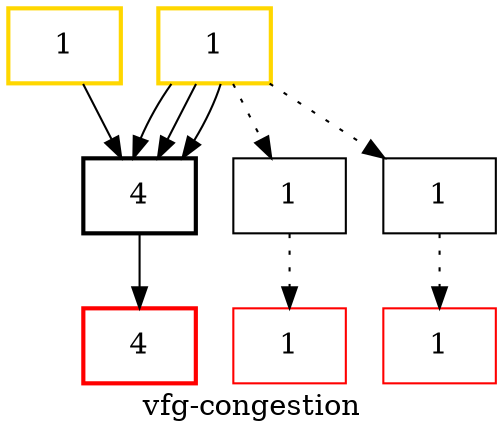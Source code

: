 digraph "vfg-congestion" {
    label="vfg-congestion";
node [shape=box];
"198: $r0 = this.<com.zaxxer.hikari.pool.ProxyConnection: com.zaxxer.hikari.util.FastList openStatements>" [label=4] [style=bold]
"198: size = virtualinvoke $r0.<com.zaxxer.hikari.util.FastList: int size()>()" [label=4] [style=bold] [color=red]
"256: this.<com.zaxxer.hikari.pool.ProxyConnection: com.zaxxer.hikari.util.FastList openStatements> = null" [label=3] [style=bold] [color=gold]
"168: $r0 = this.<com.zaxxer.hikari.pool.ProxyConnection: com.zaxxer.hikari.util.FastList openStatements>" [label=1]
"168: virtualinvoke $r0.<com.zaxxer.hikari.util.FastList: boolean remove(java.lang.Object)>(statement)" [label=1] [color=red]
"191: $r0 = this.<com.zaxxer.hikari.pool.ProxyConnection: com.zaxxer.hikari.util.FastList openStatements>" [label=1]
"191: virtualinvoke $r0.<com.zaxxer.hikari.util.FastList: boolean add(java.lang.Object)>(statement)" [label=1] [color=red]
"256: this.<com.zaxxer.hikari.pool.ProxyConnection: com.zaxxer.hikari.util.FastList openStatements> = null" [label=1] [style=bold] [color=gold]
"256: this.<com.zaxxer.hikari.pool.ProxyConnection: com.zaxxer.hikari.util.FastList openStatements> = null" [label=1] [style=bold] [color=gold]
"89: this.<com.zaxxer.hikari.pool.ProxyConnection: com.zaxxer.hikari.util.FastList openStatements> = openStatements" [label=1] [style=bold] [color=gold]
"198: $r0 = this.<com.zaxxer.hikari.pool.ProxyConnection: com.zaxxer.hikari.util.FastList openStatements>"->"198: size = virtualinvoke $r0.<com.zaxxer.hikari.util.FastList: int size()>()";

"256: this.<com.zaxxer.hikari.pool.ProxyConnection: com.zaxxer.hikari.util.FastList openStatements> = null"->"198: $r0 = this.<com.zaxxer.hikari.pool.ProxyConnection: com.zaxxer.hikari.util.FastList openStatements>";

"168: $r0 = this.<com.zaxxer.hikari.pool.ProxyConnection: com.zaxxer.hikari.util.FastList openStatements>"->"168: virtualinvoke $r0.<com.zaxxer.hikari.util.FastList: boolean remove(java.lang.Object)>(statement)" [style=dotted];

"256: this.<com.zaxxer.hikari.pool.ProxyConnection: com.zaxxer.hikari.util.FastList openStatements> = null"->"168: $r0 = this.<com.zaxxer.hikari.pool.ProxyConnection: com.zaxxer.hikari.util.FastList openStatements>" [style=dotted];

"191: $r0 = this.<com.zaxxer.hikari.pool.ProxyConnection: com.zaxxer.hikari.util.FastList openStatements>"->"191: virtualinvoke $r0.<com.zaxxer.hikari.util.FastList: boolean add(java.lang.Object)>(statement)" [style=dotted];

"256: this.<com.zaxxer.hikari.pool.ProxyConnection: com.zaxxer.hikari.util.FastList openStatements> = null"->"191: $r0 = this.<com.zaxxer.hikari.pool.ProxyConnection: com.zaxxer.hikari.util.FastList openStatements>" [style=dotted];

"256: this.<com.zaxxer.hikari.pool.ProxyConnection: com.zaxxer.hikari.util.FastList openStatements> = null"->"198: $r0 = this.<com.zaxxer.hikari.pool.ProxyConnection: com.zaxxer.hikari.util.FastList openStatements>";

"256: this.<com.zaxxer.hikari.pool.ProxyConnection: com.zaxxer.hikari.util.FastList openStatements> = null"->"198: $r0 = this.<com.zaxxer.hikari.pool.ProxyConnection: com.zaxxer.hikari.util.FastList openStatements>";

"89: this.<com.zaxxer.hikari.pool.ProxyConnection: com.zaxxer.hikari.util.FastList openStatements> = openStatements"->"198: $r0 = this.<com.zaxxer.hikari.pool.ProxyConnection: com.zaxxer.hikari.util.FastList openStatements>";

}
